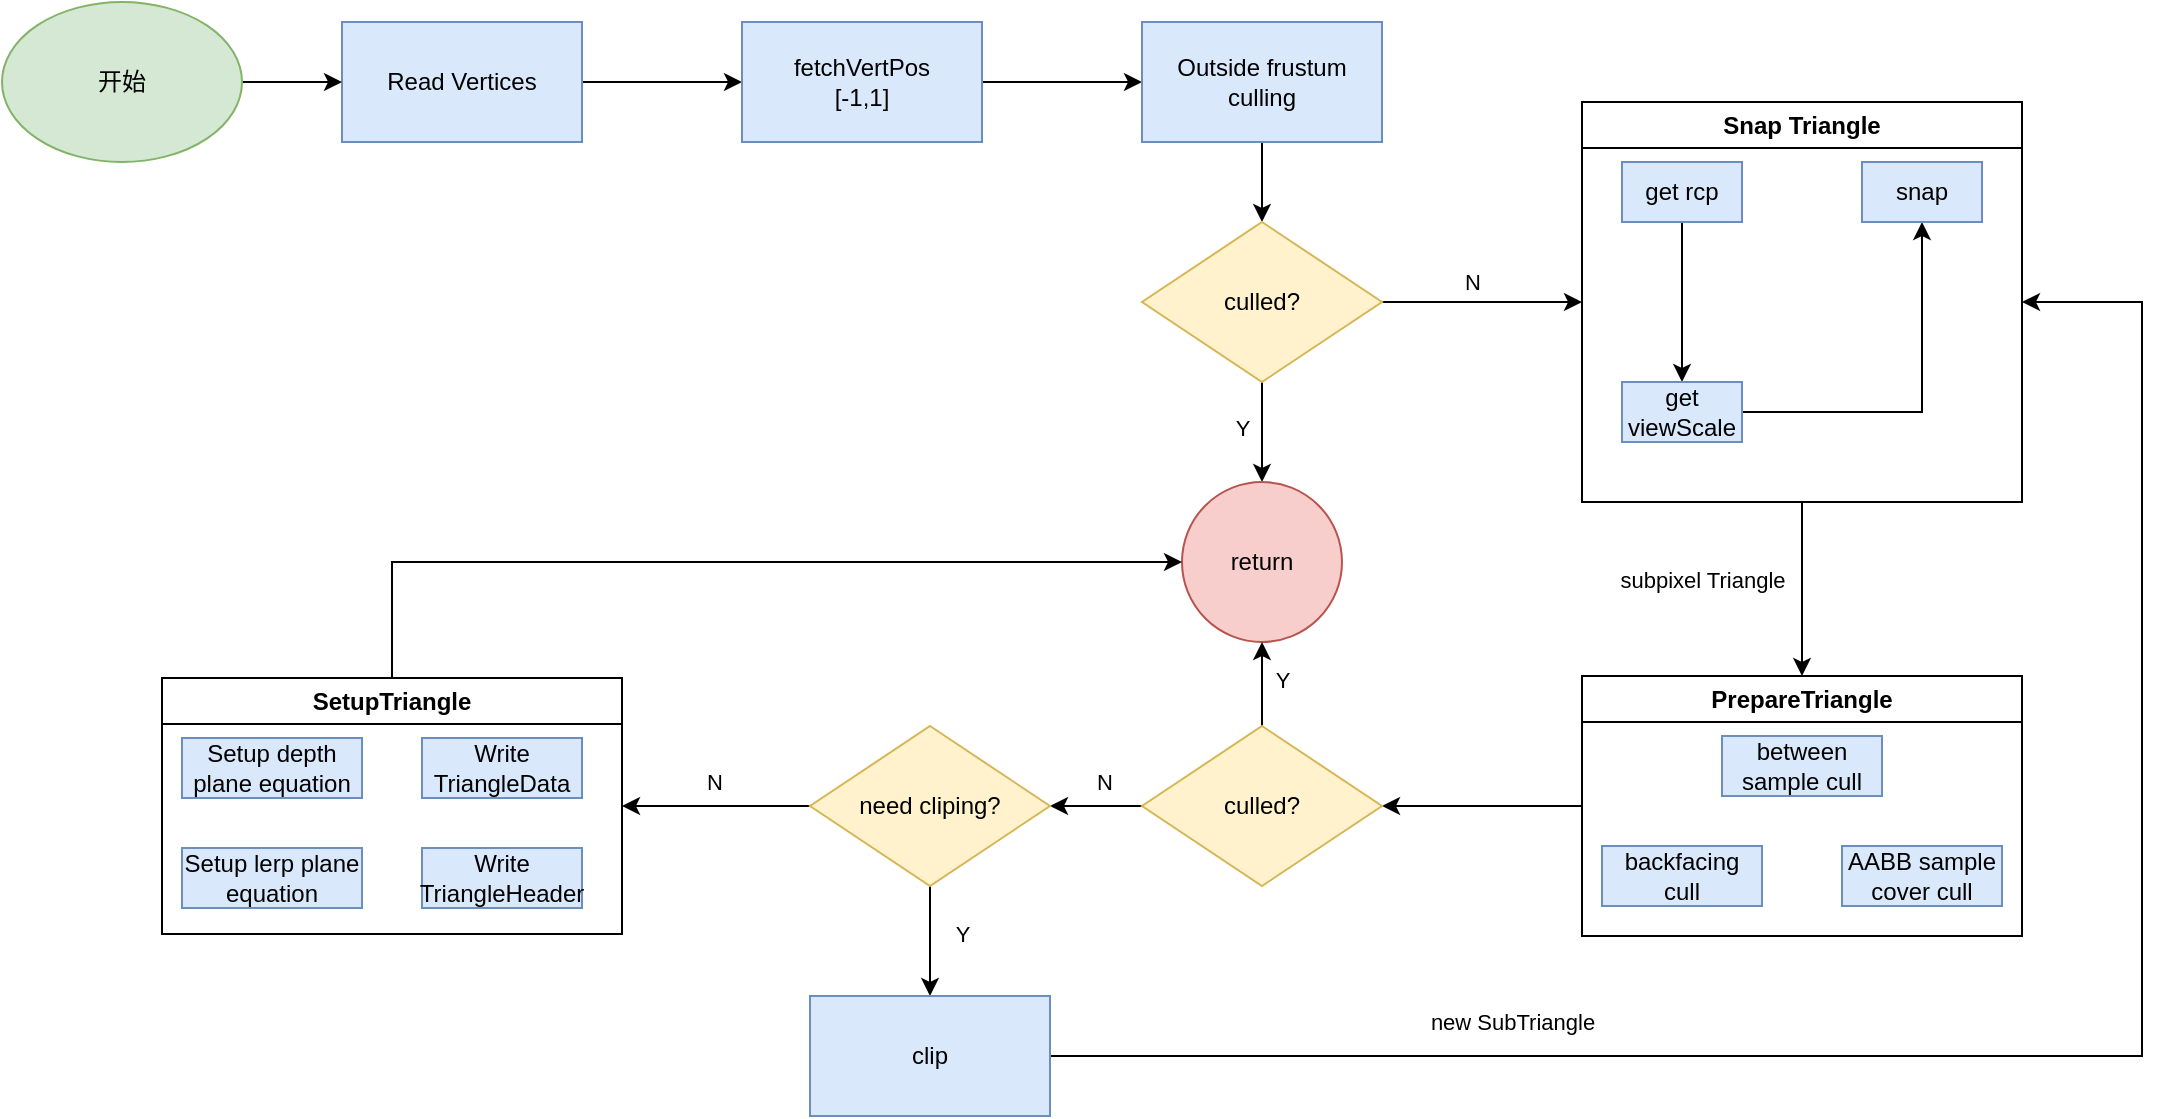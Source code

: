 <mxfile version="24.3.1" type="github">
  <diagram name="第 1 页" id="zPTVT_lEHjepKP2S_No2">
    <mxGraphModel dx="1781" dy="1008" grid="1" gridSize="10" guides="1" tooltips="1" connect="1" arrows="1" fold="1" page="1" pageScale="1" pageWidth="827" pageHeight="1169" math="0" shadow="0">
      <root>
        <mxCell id="0" />
        <mxCell id="1" parent="0" />
        <mxCell id="rsPXkNPQi2C-4VK7HIfT-5" value="" style="edgeStyle=orthogonalEdgeStyle;rounded=0;orthogonalLoop=1;jettySize=auto;html=1;" parent="1" source="rsPXkNPQi2C-4VK7HIfT-1" target="rsPXkNPQi2C-4VK7HIfT-4" edge="1">
          <mxGeometry relative="1" as="geometry" />
        </mxCell>
        <mxCell id="rsPXkNPQi2C-4VK7HIfT-1" value="Read Vertices" style="rounded=0;whiteSpace=wrap;html=1;fillColor=#dae8fc;strokeColor=#6c8ebf;" parent="1" vertex="1">
          <mxGeometry x="180" y="160" width="120" height="60" as="geometry" />
        </mxCell>
        <mxCell id="rsPXkNPQi2C-4VK7HIfT-3" value="" style="edgeStyle=orthogonalEdgeStyle;rounded=0;orthogonalLoop=1;jettySize=auto;html=1;" parent="1" source="rsPXkNPQi2C-4VK7HIfT-2" target="rsPXkNPQi2C-4VK7HIfT-1" edge="1">
          <mxGeometry relative="1" as="geometry" />
        </mxCell>
        <mxCell id="rsPXkNPQi2C-4VK7HIfT-2" value="开始" style="ellipse;whiteSpace=wrap;html=1;fillColor=#d5e8d4;strokeColor=#82b366;" parent="1" vertex="1">
          <mxGeometry x="10" y="150" width="120" height="80" as="geometry" />
        </mxCell>
        <mxCell id="rsPXkNPQi2C-4VK7HIfT-7" value="" style="edgeStyle=orthogonalEdgeStyle;rounded=0;orthogonalLoop=1;jettySize=auto;html=1;" parent="1" source="rsPXkNPQi2C-4VK7HIfT-4" target="rsPXkNPQi2C-4VK7HIfT-6" edge="1">
          <mxGeometry relative="1" as="geometry" />
        </mxCell>
        <mxCell id="rsPXkNPQi2C-4VK7HIfT-4" value="&lt;div&gt;&lt;span style=&quot;background-color: initial;&quot;&gt;fetchVertPos&lt;/span&gt;&lt;br&gt;&lt;/div&gt;&lt;div&gt;[-1,1]&lt;/div&gt;" style="rounded=0;whiteSpace=wrap;html=1;fillColor=#dae8fc;strokeColor=#6c8ebf;" parent="1" vertex="1">
          <mxGeometry x="380" y="160" width="120" height="60" as="geometry" />
        </mxCell>
        <mxCell id="rsPXkNPQi2C-4VK7HIfT-9" value="" style="edgeStyle=orthogonalEdgeStyle;rounded=0;orthogonalLoop=1;jettySize=auto;html=1;" parent="1" source="rsPXkNPQi2C-4VK7HIfT-6" target="rsPXkNPQi2C-4VK7HIfT-8" edge="1">
          <mxGeometry relative="1" as="geometry" />
        </mxCell>
        <mxCell id="rsPXkNPQi2C-4VK7HIfT-6" value="Outside frustum culling" style="rounded=0;whiteSpace=wrap;html=1;fillColor=#dae8fc;strokeColor=#6c8ebf;" parent="1" vertex="1">
          <mxGeometry x="580" y="160" width="120" height="60" as="geometry" />
        </mxCell>
        <mxCell id="rsPXkNPQi2C-4VK7HIfT-11" value="" style="edgeStyle=orthogonalEdgeStyle;rounded=0;orthogonalLoop=1;jettySize=auto;html=1;" parent="1" source="rsPXkNPQi2C-4VK7HIfT-8" target="rsPXkNPQi2C-4VK7HIfT-10" edge="1">
          <mxGeometry relative="1" as="geometry" />
        </mxCell>
        <mxCell id="rsPXkNPQi2C-4VK7HIfT-14" value="Y" style="edgeLabel;html=1;align=center;verticalAlign=middle;resizable=0;points=[];labelBackgroundColor=none;" parent="rsPXkNPQi2C-4VK7HIfT-11" vertex="1" connectable="0">
          <mxGeometry x="-0.093" y="-1" relative="1" as="geometry">
            <mxPoint x="-9" as="offset" />
          </mxGeometry>
        </mxCell>
        <mxCell id="rsPXkNPQi2C-4VK7HIfT-13" value="" style="edgeStyle=orthogonalEdgeStyle;rounded=0;orthogonalLoop=1;jettySize=auto;html=1;entryX=0;entryY=0.5;entryDx=0;entryDy=0;" parent="1" source="rsPXkNPQi2C-4VK7HIfT-8" target="rsPXkNPQi2C-4VK7HIfT-16" edge="1">
          <mxGeometry relative="1" as="geometry" />
        </mxCell>
        <mxCell id="rsPXkNPQi2C-4VK7HIfT-15" value="N" style="edgeLabel;html=1;align=center;verticalAlign=middle;resizable=0;points=[];labelBackgroundColor=none;" parent="rsPXkNPQi2C-4VK7HIfT-13" vertex="1" connectable="0">
          <mxGeometry x="-0.114" relative="1" as="geometry">
            <mxPoint y="-10" as="offset" />
          </mxGeometry>
        </mxCell>
        <mxCell id="rsPXkNPQi2C-4VK7HIfT-8" value="culled?" style="rhombus;whiteSpace=wrap;html=1;fillColor=#fff2cc;strokeColor=#d6b656;" parent="1" vertex="1">
          <mxGeometry x="580" y="260" width="120" height="80" as="geometry" />
        </mxCell>
        <mxCell id="rsPXkNPQi2C-4VK7HIfT-10" value="return" style="ellipse;whiteSpace=wrap;html=1;fillColor=#f8cecc;strokeColor=#b85450;" parent="1" vertex="1">
          <mxGeometry x="600" y="390" width="80" height="80" as="geometry" />
        </mxCell>
        <mxCell id="rsPXkNPQi2C-4VK7HIfT-34" style="edgeStyle=orthogonalEdgeStyle;rounded=0;orthogonalLoop=1;jettySize=auto;html=1;exitX=0.5;exitY=1;exitDx=0;exitDy=0;entryX=0.5;entryY=0;entryDx=0;entryDy=0;" parent="1" source="rsPXkNPQi2C-4VK7HIfT-16" target="rsPXkNPQi2C-4VK7HIfT-24" edge="1">
          <mxGeometry relative="1" as="geometry" />
        </mxCell>
        <mxCell id="rsPXkNPQi2C-4VK7HIfT-64" value="subpixel Triangle" style="edgeLabel;html=1;align=center;verticalAlign=middle;resizable=0;points=[];labelBackgroundColor=none;" parent="rsPXkNPQi2C-4VK7HIfT-34" vertex="1" connectable="0">
          <mxGeometry x="-0.108" y="1" relative="1" as="geometry">
            <mxPoint x="-51" as="offset" />
          </mxGeometry>
        </mxCell>
        <mxCell id="rsPXkNPQi2C-4VK7HIfT-16" value="Snap Triangle" style="swimlane;whiteSpace=wrap;html=1;" parent="1" vertex="1">
          <mxGeometry x="800" y="200" width="220" height="200" as="geometry" />
        </mxCell>
        <mxCell id="rsPXkNPQi2C-4VK7HIfT-19" value="" style="edgeStyle=orthogonalEdgeStyle;rounded=0;orthogonalLoop=1;jettySize=auto;html=1;" parent="rsPXkNPQi2C-4VK7HIfT-16" source="rsPXkNPQi2C-4VK7HIfT-12" target="rsPXkNPQi2C-4VK7HIfT-18" edge="1">
          <mxGeometry relative="1" as="geometry" />
        </mxCell>
        <mxCell id="rsPXkNPQi2C-4VK7HIfT-12" value="get rcp" style="whiteSpace=wrap;html=1;fillColor=#dae8fc;strokeColor=#6c8ebf;" parent="rsPXkNPQi2C-4VK7HIfT-16" vertex="1">
          <mxGeometry x="20" y="30" width="60" height="30" as="geometry" />
        </mxCell>
        <mxCell id="rsPXkNPQi2C-4VK7HIfT-21" value="" style="edgeStyle=orthogonalEdgeStyle;rounded=0;orthogonalLoop=1;jettySize=auto;html=1;" parent="rsPXkNPQi2C-4VK7HIfT-16" source="rsPXkNPQi2C-4VK7HIfT-18" target="rsPXkNPQi2C-4VK7HIfT-20" edge="1">
          <mxGeometry relative="1" as="geometry" />
        </mxCell>
        <mxCell id="rsPXkNPQi2C-4VK7HIfT-18" value="get viewScale" style="whiteSpace=wrap;html=1;fillColor=#dae8fc;strokeColor=#6c8ebf;" parent="rsPXkNPQi2C-4VK7HIfT-16" vertex="1">
          <mxGeometry x="20" y="140" width="60" height="30" as="geometry" />
        </mxCell>
        <mxCell id="rsPXkNPQi2C-4VK7HIfT-20" value="snap" style="whiteSpace=wrap;html=1;fillColor=#dae8fc;strokeColor=#6c8ebf;" parent="rsPXkNPQi2C-4VK7HIfT-16" vertex="1">
          <mxGeometry x="140" y="30" width="60" height="30" as="geometry" />
        </mxCell>
        <mxCell id="rsPXkNPQi2C-4VK7HIfT-42" style="edgeStyle=orthogonalEdgeStyle;rounded=0;orthogonalLoop=1;jettySize=auto;html=1;" parent="1" source="rsPXkNPQi2C-4VK7HIfT-24" target="rsPXkNPQi2C-4VK7HIfT-41" edge="1">
          <mxGeometry relative="1" as="geometry" />
        </mxCell>
        <mxCell id="rsPXkNPQi2C-4VK7HIfT-24" value="PrepareTriangle" style="swimlane;whiteSpace=wrap;html=1;" parent="1" vertex="1">
          <mxGeometry x="800" y="487" width="220" height="130" as="geometry" />
        </mxCell>
        <mxCell id="rsPXkNPQi2C-4VK7HIfT-28" value="backfacing&lt;div&gt;cull&lt;/div&gt;" style="whiteSpace=wrap;html=1;fillColor=#dae8fc;strokeColor=#6c8ebf;" parent="rsPXkNPQi2C-4VK7HIfT-24" vertex="1">
          <mxGeometry x="10" y="85" width="80" height="30" as="geometry" />
        </mxCell>
        <mxCell id="rsPXkNPQi2C-4VK7HIfT-30" value="AABB sample cover cull" style="whiteSpace=wrap;html=1;fillColor=#dae8fc;strokeColor=#6c8ebf;" parent="rsPXkNPQi2C-4VK7HIfT-24" vertex="1">
          <mxGeometry x="130" y="85" width="80" height="30" as="geometry" />
        </mxCell>
        <mxCell id="rsPXkNPQi2C-4VK7HIfT-31" value="between sample cull" style="whiteSpace=wrap;html=1;fillColor=#dae8fc;strokeColor=#6c8ebf;" parent="rsPXkNPQi2C-4VK7HIfT-24" vertex="1">
          <mxGeometry x="70" y="30" width="80" height="30" as="geometry" />
        </mxCell>
        <mxCell id="rsPXkNPQi2C-4VK7HIfT-65" style="edgeStyle=orthogonalEdgeStyle;rounded=0;orthogonalLoop=1;jettySize=auto;html=1;exitX=0.5;exitY=0;exitDx=0;exitDy=0;entryX=0;entryY=0.5;entryDx=0;entryDy=0;" parent="1" source="rsPXkNPQi2C-4VK7HIfT-36" target="rsPXkNPQi2C-4VK7HIfT-10" edge="1">
          <mxGeometry relative="1" as="geometry" />
        </mxCell>
        <mxCell id="rsPXkNPQi2C-4VK7HIfT-36" value="SetupTriangle" style="swimlane;whiteSpace=wrap;html=1;" parent="1" vertex="1">
          <mxGeometry x="90" y="488" width="230" height="128" as="geometry" />
        </mxCell>
        <mxCell id="rsPXkNPQi2C-4VK7HIfT-37" value="Setup depth plane equation" style="whiteSpace=wrap;html=1;fillColor=#dae8fc;strokeColor=#6c8ebf;" parent="rsPXkNPQi2C-4VK7HIfT-36" vertex="1">
          <mxGeometry x="10" y="30" width="90" height="30" as="geometry" />
        </mxCell>
        <mxCell id="rsPXkNPQi2C-4VK7HIfT-38" value="Setup lerp plane equation" style="whiteSpace=wrap;html=1;fillColor=#dae8fc;strokeColor=#6c8ebf;" parent="rsPXkNPQi2C-4VK7HIfT-36" vertex="1">
          <mxGeometry x="10" y="85" width="90" height="30" as="geometry" />
        </mxCell>
        <mxCell id="rsPXkNPQi2C-4VK7HIfT-39" value="Write TriangleHeader" style="whiteSpace=wrap;html=1;fillColor=#dae8fc;strokeColor=#6c8ebf;" parent="rsPXkNPQi2C-4VK7HIfT-36" vertex="1">
          <mxGeometry x="130" y="85" width="80" height="30" as="geometry" />
        </mxCell>
        <mxCell id="rsPXkNPQi2C-4VK7HIfT-40" value="Write TriangleData" style="whiteSpace=wrap;html=1;fillColor=#dae8fc;strokeColor=#6c8ebf;" parent="rsPXkNPQi2C-4VK7HIfT-36" vertex="1">
          <mxGeometry x="130" y="30" width="80" height="30" as="geometry" />
        </mxCell>
        <mxCell id="rsPXkNPQi2C-4VK7HIfT-43" value="" style="edgeStyle=orthogonalEdgeStyle;rounded=0;orthogonalLoop=1;jettySize=auto;html=1;entryX=0.5;entryY=1;entryDx=0;entryDy=0;" parent="1" source="rsPXkNPQi2C-4VK7HIfT-41" target="rsPXkNPQi2C-4VK7HIfT-10" edge="1">
          <mxGeometry relative="1" as="geometry">
            <mxPoint x="640.0" y="487" as="targetPoint" />
          </mxGeometry>
        </mxCell>
        <mxCell id="rsPXkNPQi2C-4VK7HIfT-44" value="Y" style="edgeLabel;html=1;align=center;verticalAlign=middle;resizable=0;points=[];labelBackgroundColor=none;" parent="rsPXkNPQi2C-4VK7HIfT-43" vertex="1" connectable="0">
          <mxGeometry x="0.064" y="1" relative="1" as="geometry">
            <mxPoint x="11" y="-1" as="offset" />
          </mxGeometry>
        </mxCell>
        <mxCell id="rsPXkNPQi2C-4VK7HIfT-46" value="" style="edgeStyle=orthogonalEdgeStyle;rounded=0;orthogonalLoop=1;jettySize=auto;html=1;" parent="1" source="rsPXkNPQi2C-4VK7HIfT-41" target="rsPXkNPQi2C-4VK7HIfT-45" edge="1">
          <mxGeometry relative="1" as="geometry" />
        </mxCell>
        <mxCell id="rsPXkNPQi2C-4VK7HIfT-63" value="N" style="edgeLabel;html=1;align=center;verticalAlign=middle;resizable=0;points=[];labelBackgroundColor=none;" parent="rsPXkNPQi2C-4VK7HIfT-46" vertex="1" connectable="0">
          <mxGeometry x="-0.178" y="1" relative="1" as="geometry">
            <mxPoint y="-13" as="offset" />
          </mxGeometry>
        </mxCell>
        <mxCell id="rsPXkNPQi2C-4VK7HIfT-41" value="culled?" style="rhombus;whiteSpace=wrap;html=1;fillColor=#fff2cc;strokeColor=#d6b656;" parent="1" vertex="1">
          <mxGeometry x="580" y="512" width="120" height="80" as="geometry" />
        </mxCell>
        <mxCell id="rsPXkNPQi2C-4VK7HIfT-55" value="" style="edgeStyle=orthogonalEdgeStyle;rounded=0;orthogonalLoop=1;jettySize=auto;html=1;" parent="1" source="rsPXkNPQi2C-4VK7HIfT-45" target="rsPXkNPQi2C-4VK7HIfT-49" edge="1">
          <mxGeometry relative="1" as="geometry" />
        </mxCell>
        <mxCell id="rsPXkNPQi2C-4VK7HIfT-60" value="Y" style="edgeLabel;html=1;align=center;verticalAlign=middle;resizable=0;points=[];labelBackgroundColor=none;" parent="rsPXkNPQi2C-4VK7HIfT-55" vertex="1" connectable="0">
          <mxGeometry x="-0.21" y="1" relative="1" as="geometry">
            <mxPoint x="15" y="2" as="offset" />
          </mxGeometry>
        </mxCell>
        <mxCell id="rsPXkNPQi2C-4VK7HIfT-59" style="edgeStyle=orthogonalEdgeStyle;rounded=0;orthogonalLoop=1;jettySize=auto;html=1;exitX=0;exitY=0.5;exitDx=0;exitDy=0;entryX=1;entryY=0.5;entryDx=0;entryDy=0;" parent="1" source="rsPXkNPQi2C-4VK7HIfT-45" target="rsPXkNPQi2C-4VK7HIfT-36" edge="1">
          <mxGeometry relative="1" as="geometry" />
        </mxCell>
        <mxCell id="rsPXkNPQi2C-4VK7HIfT-61" value="N" style="edgeLabel;html=1;align=center;verticalAlign=middle;resizable=0;points=[];labelBackgroundColor=none;" parent="rsPXkNPQi2C-4VK7HIfT-59" vertex="1" connectable="0">
          <mxGeometry x="0.037" y="1" relative="1" as="geometry">
            <mxPoint y="-13" as="offset" />
          </mxGeometry>
        </mxCell>
        <mxCell id="rsPXkNPQi2C-4VK7HIfT-45" value="need cliping?" style="rhombus;whiteSpace=wrap;html=1;fillColor=#fff2cc;strokeColor=#d6b656;" parent="1" vertex="1">
          <mxGeometry x="414" y="512" width="120" height="80" as="geometry" />
        </mxCell>
        <mxCell id="rsPXkNPQi2C-4VK7HIfT-56" style="edgeStyle=orthogonalEdgeStyle;rounded=0;orthogonalLoop=1;jettySize=auto;html=1;entryX=1;entryY=0.5;entryDx=0;entryDy=0;" parent="1" source="rsPXkNPQi2C-4VK7HIfT-49" target="rsPXkNPQi2C-4VK7HIfT-16" edge="1">
          <mxGeometry relative="1" as="geometry">
            <Array as="points">
              <mxPoint x="1080" y="677" />
              <mxPoint x="1080" y="300" />
            </Array>
          </mxGeometry>
        </mxCell>
        <mxCell id="rsPXkNPQi2C-4VK7HIfT-57" value="new SubTriangle" style="edgeLabel;html=1;align=center;verticalAlign=middle;resizable=0;points=[];labelBackgroundColor=none;" parent="rsPXkNPQi2C-4VK7HIfT-56" vertex="1" connectable="0">
          <mxGeometry x="-0.531" relative="1" as="geometry">
            <mxPoint y="-17" as="offset" />
          </mxGeometry>
        </mxCell>
        <mxCell id="rsPXkNPQi2C-4VK7HIfT-49" value="clip" style="whiteSpace=wrap;html=1;fillColor=#dae8fc;strokeColor=#6c8ebf;" parent="1" vertex="1">
          <mxGeometry x="414" y="647" width="120" height="60" as="geometry" />
        </mxCell>
      </root>
    </mxGraphModel>
  </diagram>
</mxfile>

